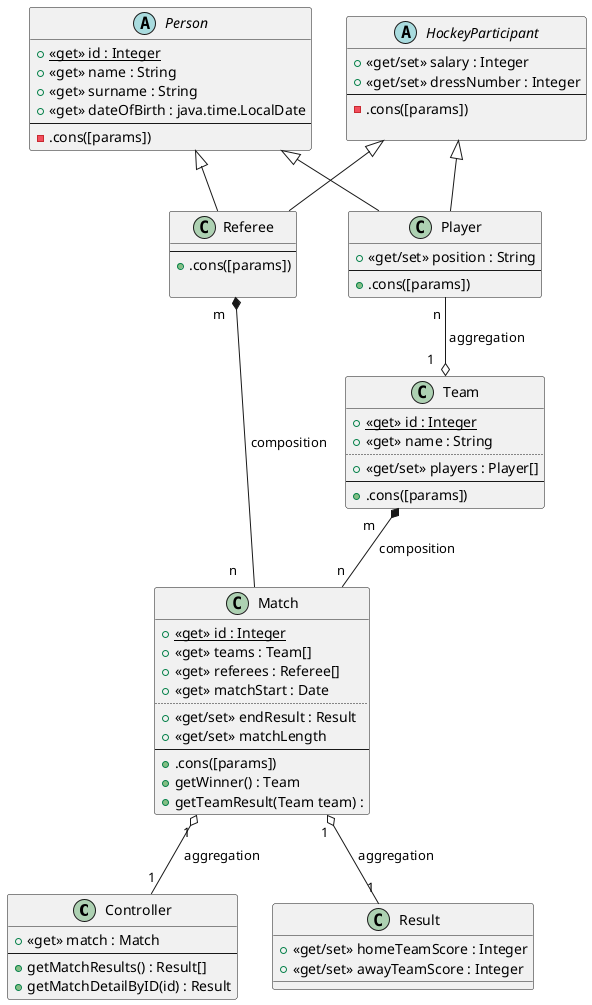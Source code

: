 @startuml
skinparam shadowing false

class Controller {
    +<<get>> match : Match
    --
    + getMatchResults() : Result[]
    + getMatchDetailByID(id) : Result
}

class Match {
    +<<get>> {static} id : Integer
    +<<get>> teams : Team[]
    +<<get>> referees : Referee[]
    +<<get>> matchStart : Date
    ..
    +<<get/set>> endResult : Result
    +<<get/set>> matchLength
    --
    + .cons([params])
    + getWinner() : Team
    + getTeamResult(Team team) :
}

class Result {
    +<<get/set>> homeTeamScore : Integer
    +<<get/set>> awayTeamScore : Integer
}

class Team {
    +<<get>> {static} id : Integer
    +<<get>> name : String
    ..
    +<<get/set>> players : Player[]
    --
    + .cons([params])
}

abstract class Person {
    +<<get>> {static} id : Integer
    +<<get>> name : String
    +<<get>> surname : String
    +<<get>> dateOfBirth : java.time.LocalDate
    --
    - .cons([params])
}

abstract class HockeyParticipant {
    +<<get/set>> salary : Integer
    +<<get/set>> dressNumber : Integer
    --
    - .cons([params])

}

class Player extends Person, HockeyParticipant {
    +<<get/set>> position : String
    --
    + .cons([params])
}

class Referee extends Person, HockeyParticipant {
    --
    + .cons([params])

}

Team "m     " *-- "n " Match : " composition"
Referee "m   " *-right- "n     " Match : "composition"
Result "1" -up-o "1 " Match : " aggregation"
Controller "1" -up-o "1 " Match : " aggregation"
Player "n " --o "1   " Team : " aggregation"
@enduml